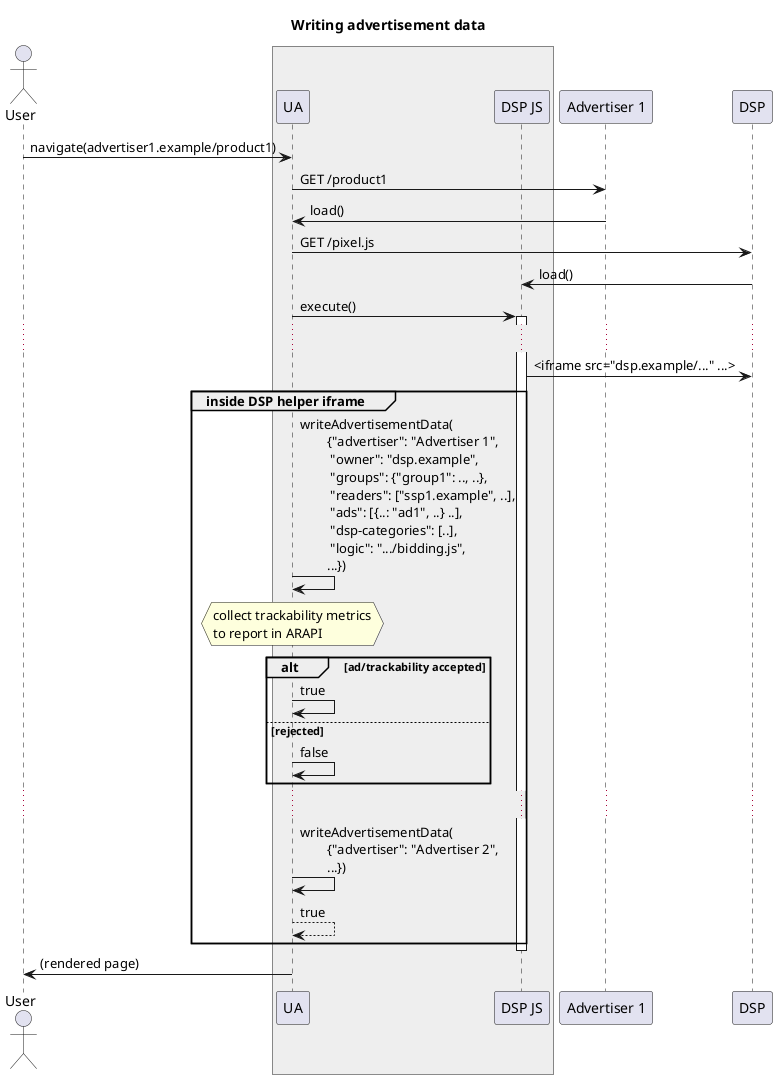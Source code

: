 @startuml

title Writing advertisement data

actor "User" as user
box #eeeeee
participant "UA" as ua
participant "DSP JS" as pixel
end box
participant "Advertiser 1" as advertiser1
participant "DSP" as dsp

user -> ua : navigate(advertiser1.example/product1)
ua -> advertiser1 : GET /product1
advertiser1 -> ua : load()
ua -> dsp : GET /pixel.js
dsp -> pixel : load()

ua -> pixel : execute()
activate pixel

...

pixel -> dsp : <iframe src="dsp.example/..." ...>

group inside DSP helper iframe
ua -> ua : writeAdvertisementData(\n        {"advertiser": "Advertiser 1",\n         "owner": "dsp.example",\n         "groups": {"group1": .., ..},\n         "readers": ["ssp1.example", ..],\n         "ads": [{..: "ad1", ..} ..],\n         "dsp-categories": [..],\n         "logic": ".../bidding.js",\n        ...})

hnote over ua
collect trackability metrics
to report in ARAPI
end note

alt ad/trackability accepted
 ua -> ua : true
else rejected
 ua -> ua : false
end
...
ua -> ua : writeAdvertisementData(\n        {"advertiser": "Advertiser 2",\n        ...})
ua --> ua : true
end

deactivate pixel

ua -> user : (rendered page)

@enduml
